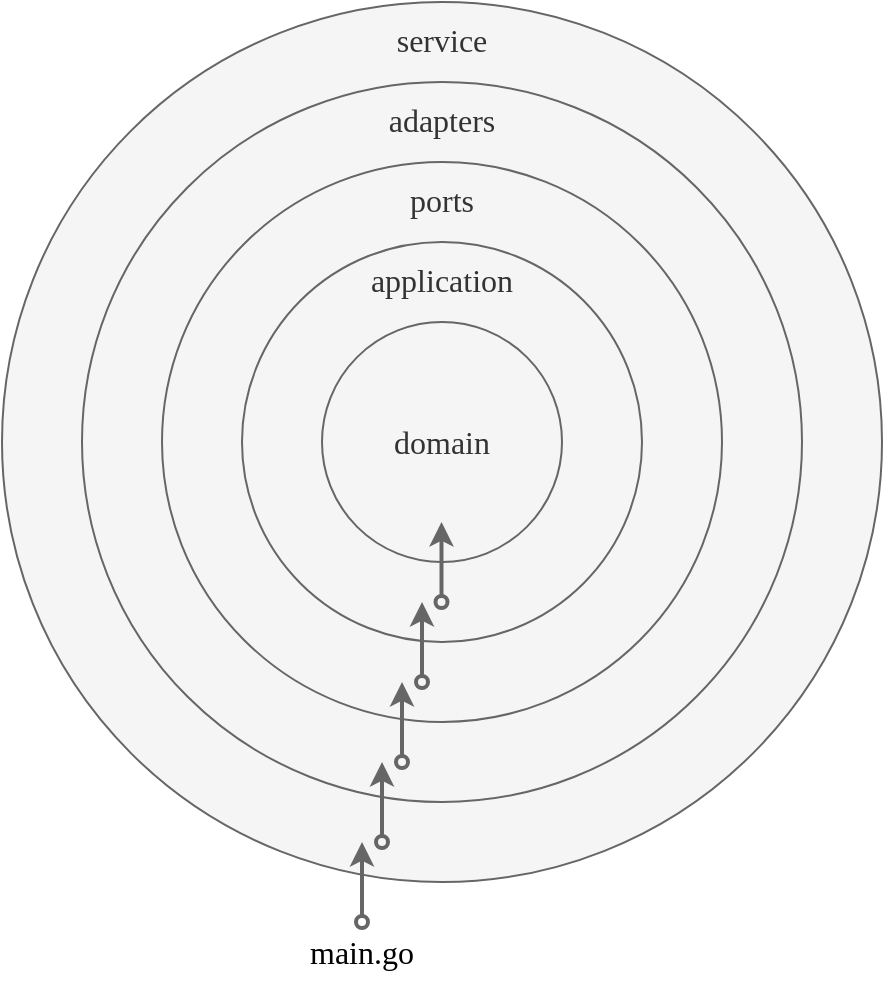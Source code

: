<mxfile version="14.6.13" type="device"><diagram id="CjKrc6ujnDqnWxkGW9li" name="Page-1"><mxGraphModel dx="679" dy="488" grid="1" gridSize="10" guides="1" tooltips="1" connect="1" arrows="1" fold="1" page="1" pageScale="1" pageWidth="1100" pageHeight="850" math="0" shadow="0"><root><mxCell id="0"/><mxCell id="1" parent="0"/><mxCell id="SkDqRwQ6HVxpMeEu2fZk-7" value="service" style="ellipse;whiteSpace=wrap;html=1;aspect=fixed;verticalAlign=top;fontFamily=Comic Sans MS;fontSize=16;fillColor=#f5f5f5;strokeColor=#666666;fontColor=#333333;spacingTop=3;" vertex="1" parent="1"><mxGeometry x="160" y="120" width="440" height="440" as="geometry"/></mxCell><mxCell id="SkDqRwQ6HVxpMeEu2fZk-6" value="adapters" style="ellipse;whiteSpace=wrap;html=1;aspect=fixed;verticalAlign=top;fontFamily=Comic Sans MS;fontSize=16;fillColor=#f5f5f5;strokeColor=#666666;fontColor=#333333;spacingTop=3;" vertex="1" parent="1"><mxGeometry x="200" y="160" width="360" height="360" as="geometry"/></mxCell><mxCell id="SkDqRwQ6HVxpMeEu2fZk-5" value="ports" style="ellipse;whiteSpace=wrap;html=1;aspect=fixed;verticalAlign=top;fontFamily=Comic Sans MS;fontSize=16;fillColor=#f5f5f5;strokeColor=#666666;fontColor=#333333;spacingTop=3;" vertex="1" parent="1"><mxGeometry x="240" y="200" width="280" height="280" as="geometry"/></mxCell><mxCell id="SkDqRwQ6HVxpMeEu2fZk-4" value="application" style="ellipse;whiteSpace=wrap;html=1;aspect=fixed;verticalAlign=top;fontFamily=Comic Sans MS;fontSize=16;fillColor=#f5f5f5;strokeColor=#666666;fontColor=#333333;spacingTop=3;" vertex="1" parent="1"><mxGeometry x="280" y="240" width="200" height="200" as="geometry"/></mxCell><mxCell id="SkDqRwQ6HVxpMeEu2fZk-3" value="domain" style="ellipse;whiteSpace=wrap;html=1;aspect=fixed;verticalAlign=middle;fontFamily=Comic Sans MS;fontSize=16;fillColor=#f5f5f5;strokeColor=#666666;fontColor=#333333;" vertex="1" parent="1"><mxGeometry x="320" y="280" width="120" height="120" as="geometry"/></mxCell><mxCell id="SkDqRwQ6HVxpMeEu2fZk-10" value="" style="endArrow=classic;html=1;fontFamily=Comic Sans MS;fontSize=16;startArrow=oval;startFill=0;fillColor=#f5f5f5;strokeColor=#666666;strokeWidth=2;exitX=0.5;exitY=0;exitDx=0;exitDy=0;" edge="1" parent="1" source="SkDqRwQ6HVxpMeEu2fZk-15"><mxGeometry width="50" height="50" relative="1" as="geometry"><mxPoint x="340" y="580" as="sourcePoint"/><mxPoint x="340" y="540" as="targetPoint"/></mxGeometry></mxCell><mxCell id="SkDqRwQ6HVxpMeEu2fZk-11" value="" style="endArrow=classic;html=1;fontFamily=Comic Sans MS;fontSize=16;entryX=0.5;entryY=1;entryDx=0;entryDy=0;startArrow=oval;startFill=0;fillColor=#f5f5f5;strokeColor=#666666;strokeWidth=2;" edge="1" parent="1"><mxGeometry width="50" height="50" relative="1" as="geometry"><mxPoint x="350" y="540" as="sourcePoint"/><mxPoint x="350" y="500" as="targetPoint"/></mxGeometry></mxCell><mxCell id="SkDqRwQ6HVxpMeEu2fZk-12" value="" style="endArrow=classic;html=1;fontFamily=Comic Sans MS;fontSize=16;entryX=0.5;entryY=1;entryDx=0;entryDy=0;startArrow=oval;startFill=0;fillColor=#f5f5f5;strokeColor=#666666;strokeWidth=2;" edge="1" parent="1"><mxGeometry width="50" height="50" relative="1" as="geometry"><mxPoint x="360" y="500" as="sourcePoint"/><mxPoint x="360" y="460" as="targetPoint"/></mxGeometry></mxCell><mxCell id="SkDqRwQ6HVxpMeEu2fZk-13" value="" style="endArrow=classic;html=1;fontFamily=Comic Sans MS;fontSize=16;entryX=0.5;entryY=1;entryDx=0;entryDy=0;startArrow=oval;startFill=0;fillColor=#f5f5f5;strokeColor=#666666;strokeWidth=2;" edge="1" parent="1"><mxGeometry width="50" height="50" relative="1" as="geometry"><mxPoint x="370" y="460" as="sourcePoint"/><mxPoint x="370" y="420" as="targetPoint"/></mxGeometry></mxCell><mxCell id="SkDqRwQ6HVxpMeEu2fZk-14" value="" style="endArrow=classic;html=1;fontFamily=Comic Sans MS;fontSize=16;entryX=0.5;entryY=1;entryDx=0;entryDy=0;startArrow=oval;startFill=0;fillColor=#f5f5f5;strokeColor=#666666;strokeWidth=2;" edge="1" parent="1"><mxGeometry width="50" height="50" relative="1" as="geometry"><mxPoint x="379.75" y="420" as="sourcePoint"/><mxPoint x="379.75" y="380" as="targetPoint"/></mxGeometry></mxCell><mxCell id="SkDqRwQ6HVxpMeEu2fZk-15" value="main.go" style="text;html=1;strokeColor=none;fillColor=none;align=center;verticalAlign=middle;whiteSpace=wrap;rounded=0;fontFamily=Comic Sans MS;fontSize=16;" vertex="1" parent="1"><mxGeometry x="300" y="580" width="80" height="30" as="geometry"/></mxCell></root></mxGraphModel></diagram></mxfile>